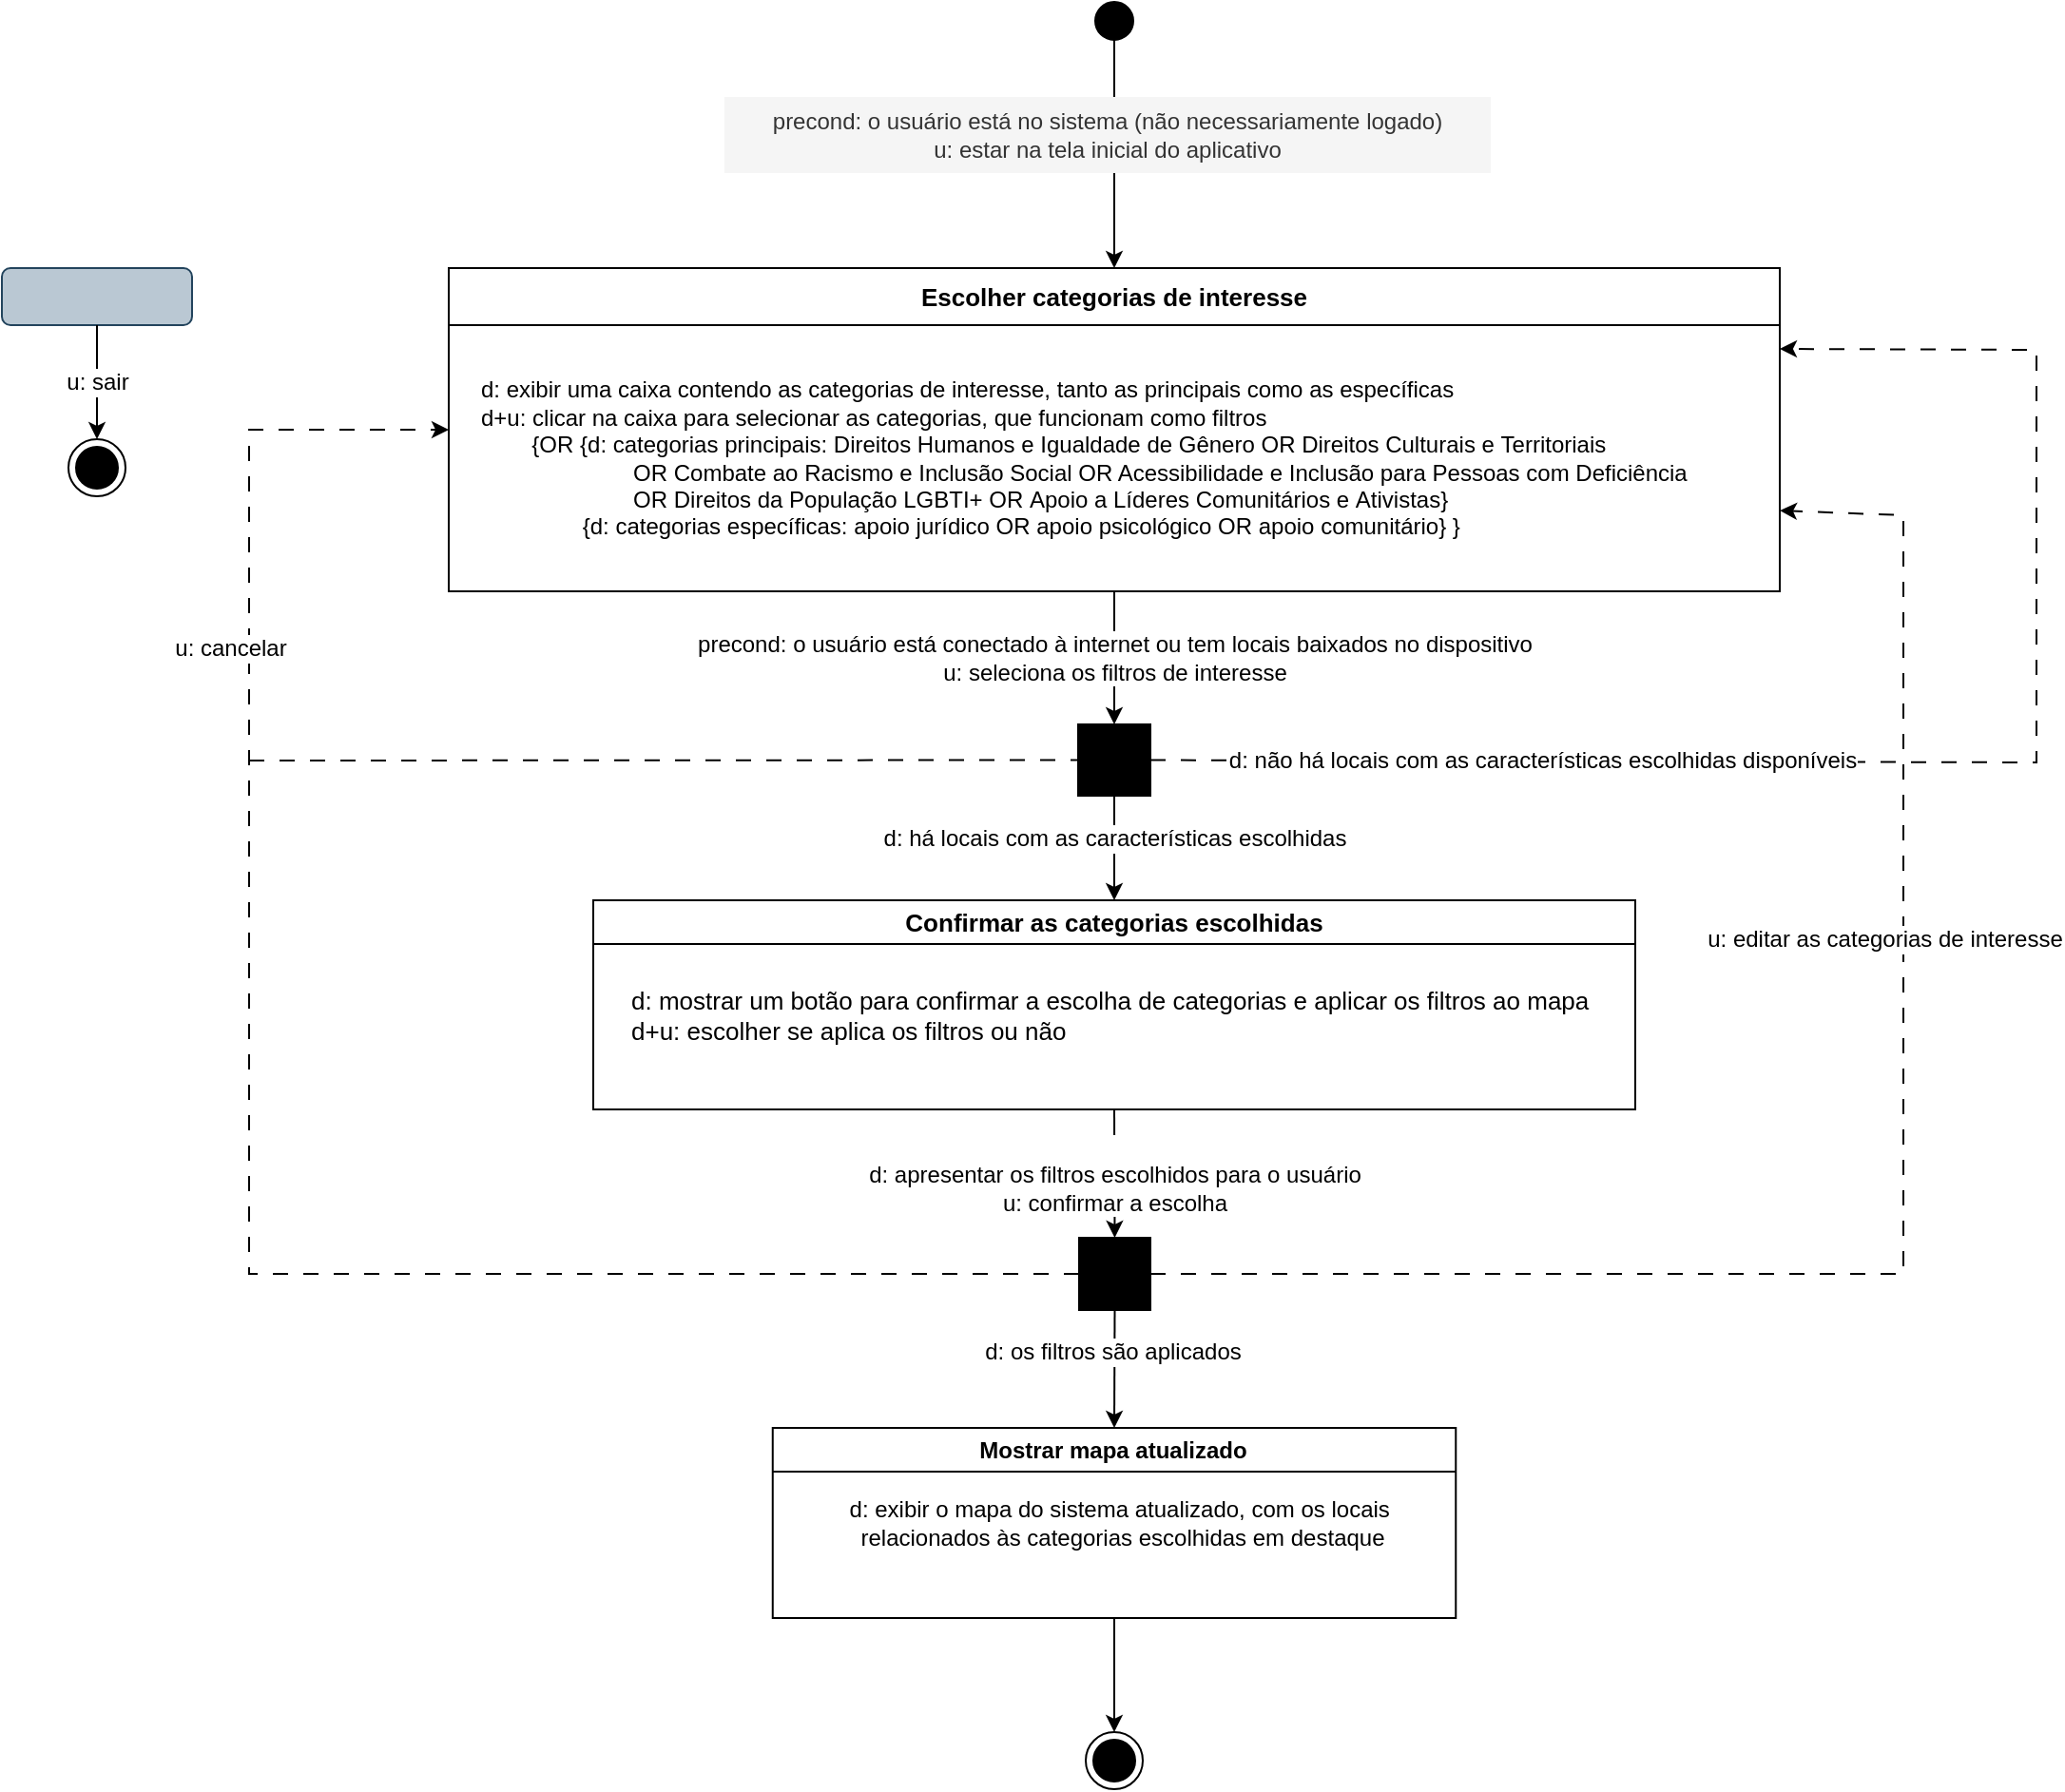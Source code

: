 <mxfile version="25.0.3">
  <diagram name="Página-1" id="4fPj8FKTWWKvgSlPfXeu">
    <mxGraphModel dx="880" dy="1603" grid="1" gridSize="10" guides="1" tooltips="1" connect="1" arrows="1" fold="1" page="1" pageScale="1" pageWidth="827" pageHeight="1169" math="0" shadow="0">
      <root>
        <mxCell id="0" />
        <mxCell id="1" parent="0" />
        <mxCell id="tzBEl5uezkZAkphJzdvv-1" value="&lt;span style=&quot;font-size: 13px;&quot;&gt;Confirmar as categorias escolhidas&lt;/span&gt;" style="swimlane;whiteSpace=wrap;html=1;" parent="1" vertex="1">
          <mxGeometry x="681" y="332.5" width="548" height="110" as="geometry" />
        </mxCell>
        <mxCell id="tzBEl5uezkZAkphJzdvv-2" value="&lt;div&gt;&lt;font style=&quot;font-size: 13px;&quot;&gt;d: mostrar um botão para confirmar a escolha de categorias e aplicar&lt;/font&gt;&lt;span style=&quot;font-size: 13px; background-color: initial;&quot;&gt;&amp;nbsp;os filtros ao mapa&lt;/span&gt;&lt;/div&gt;&lt;div&gt;&lt;span style=&quot;font-size: 13px; background-color: initial;&quot;&gt;d+u: escolher se aplica os filtros ou não&lt;/span&gt;&lt;/div&gt;" style="text;html=1;align=left;verticalAlign=middle;resizable=0;points=[];autosize=1;strokeColor=none;fillColor=none;rotation=0;" parent="tzBEl5uezkZAkphJzdvv-1" vertex="1">
          <mxGeometry x="18" y="40" width="530" height="40" as="geometry" />
        </mxCell>
        <mxCell id="tzBEl5uezkZAkphJzdvv-5" value="" style="ellipse;whiteSpace=wrap;html=1;aspect=fixed;fillColor=#000000;" parent="1" vertex="1">
          <mxGeometry x="945" y="-140" width="20" height="20" as="geometry" />
        </mxCell>
        <mxCell id="tzBEl5uezkZAkphJzdvv-84" value="" style="whiteSpace=wrap;html=1;fontStyle=1;startSize=23;fillColor=#000000;direction=south;" parent="1" vertex="1">
          <mxGeometry x="936.5" y="510" width="37.5" height="38" as="geometry" />
        </mxCell>
        <mxCell id="tzBEl5uezkZAkphJzdvv-92" value="" style="endArrow=classic;html=1;rounded=0;exitX=0.5;exitY=1;exitDx=0;exitDy=0;entryX=0;entryY=0.5;entryDx=0;entryDy=0;" parent="1" source="tzBEl5uezkZAkphJzdvv-1" target="tzBEl5uezkZAkphJzdvv-84" edge="1">
          <mxGeometry relative="1" as="geometry">
            <mxPoint x="423.995" y="600" as="sourcePoint" />
            <mxPoint x="330" y="540" as="targetPoint" />
          </mxGeometry>
        </mxCell>
        <mxCell id="tzBEl5uezkZAkphJzdvv-93" value="&lt;div&gt;&lt;br&gt;&lt;/div&gt;&lt;div&gt;&lt;div&gt;d: apresentar os filtros escolhidos para o usuário&lt;/div&gt;u: confirmar a escolha&lt;/div&gt;" style="edgeLabel;resizable=0;html=1;;align=center;verticalAlign=middle;fontSize=12;" parent="tzBEl5uezkZAkphJzdvv-92" connectable="0" vertex="1">
          <mxGeometry relative="1" as="geometry" />
        </mxCell>
        <mxCell id="tzBEl5uezkZAkphJzdvv-101" value="" style="ellipse;html=1;shape=endState;fillColor=#000000;strokeColor=#000000;" parent="1" vertex="1">
          <mxGeometry x="940" y="770" width="30" height="30" as="geometry" />
        </mxCell>
        <mxCell id="tzBEl5uezkZAkphJzdvv-104" value="" style="rounded=1;whiteSpace=wrap;html=1;fillColor=#bac8d3;strokeColor=#23445d;" parent="1" vertex="1">
          <mxGeometry x="370" width="100" height="30" as="geometry" />
        </mxCell>
        <mxCell id="tzBEl5uezkZAkphJzdvv-108" value="" style="endArrow=classic;html=1;rounded=0;exitX=0.5;exitY=1;exitDx=0;exitDy=0;entryX=0.5;entryY=0;entryDx=0;entryDy=0;" parent="1" source="tzBEl5uezkZAkphJzdvv-104" target="tzBEl5uezkZAkphJzdvv-110" edge="1">
          <mxGeometry relative="1" as="geometry">
            <mxPoint x="70" y="230" as="sourcePoint" />
            <mxPoint x="112" y="240" as="targetPoint" />
          </mxGeometry>
        </mxCell>
        <mxCell id="tzBEl5uezkZAkphJzdvv-109" value="u: sair" style="edgeLabel;resizable=0;html=1;;align=center;verticalAlign=middle;fontSize=12;" parent="tzBEl5uezkZAkphJzdvv-108" connectable="0" vertex="1">
          <mxGeometry relative="1" as="geometry" />
        </mxCell>
        <mxCell id="tzBEl5uezkZAkphJzdvv-110" value="" style="ellipse;html=1;shape=endState;fillColor=#000000;strokeColor=#000000;" parent="1" vertex="1">
          <mxGeometry x="405" y="90" width="30" height="30" as="geometry" />
        </mxCell>
        <mxCell id="tzBEl5uezkZAkphJzdvv-112" value="" style="endArrow=classic;html=1;rounded=0;exitX=0.5;exitY=1;exitDx=0;exitDy=0;" parent="1" source="tzBEl5uezkZAkphJzdvv-5" target="tzBEl5uezkZAkphJzdvv-114" edge="1">
          <mxGeometry relative="1" as="geometry">
            <mxPoint x="410" y="70" as="sourcePoint" />
            <mxPoint x="424" y="-10" as="targetPoint" />
          </mxGeometry>
        </mxCell>
        <mxCell id="tzBEl5uezkZAkphJzdvv-114" value="&lt;font style=&quot;font-size: 13px;&quot;&gt;Escolher categorias de interesse&lt;/font&gt;" style="swimlane;whiteSpace=wrap;html=1;startSize=30;" parent="1" vertex="1">
          <mxGeometry x="605" width="700" height="170" as="geometry" />
        </mxCell>
        <mxCell id="tzBEl5uezkZAkphJzdvv-119" value="d: exibir uma caixa contendo as categorias de interesse, tanto as principais como as específicas&lt;div&gt;d+u: clicar na caixa para selecionar as categorias, que funcionam como filtros&amp;nbsp;&lt;/div&gt;&lt;div&gt;&lt;span style=&quot;background-color: initial;&quot;&gt;&lt;span style=&quot;white-space: pre;&quot;&gt;&#x9;&lt;/span&gt;{OR {d: categorias principais:&amp;nbsp;&lt;/span&gt;&lt;span style=&quot;background-color: initial;&quot;&gt;Direitos Humanos e&amp;nbsp;&lt;/span&gt;&lt;span style=&quot;background-color: initial;&quot;&gt;Igualdade de&amp;nbsp;&lt;/span&gt;&lt;span style=&quot;background-color: initial;&quot;&gt;Gênero OR&amp;nbsp;&lt;/span&gt;&lt;span style=&quot;background-color: initial;&quot;&gt;Direitos Culturais e&amp;nbsp;&lt;/span&gt;&lt;span style=&quot;background-color: initial;&quot;&gt;Territoriais&amp;nbsp;&lt;/span&gt;&lt;/div&gt;&lt;div&gt;&lt;span style=&quot;background-color: initial;&quot;&gt;&lt;span style=&quot;white-space: pre;&quot;&gt;&#x9;&lt;/span&gt;&lt;span style=&quot;white-space: pre;&quot;&gt;&#x9;&lt;span style=&quot;white-space: pre;&quot;&gt;&#x9;&lt;/span&gt;&lt;/span&gt;OR&amp;nbsp;&lt;/span&gt;&lt;span style=&quot;background-color: initial;&quot;&gt;Combate ao&amp;nbsp;&lt;/span&gt;&lt;span style=&quot;background-color: initial;&quot;&gt;Racismo e I&lt;/span&gt;&lt;span style=&quot;background-color: initial;&quot;&gt;nclusão Social&amp;nbsp;&lt;/span&gt;&lt;span style=&quot;background-color: initial;&quot;&gt;OR Acessibilidade e&amp;nbsp;&lt;/span&gt;&lt;span style=&quot;background-color: initial;&quot;&gt;Inclusão para&amp;nbsp;&lt;/span&gt;&lt;span style=&quot;background-color: initial;&quot;&gt;Pessoas com&amp;nbsp;&lt;/span&gt;&lt;span style=&quot;background-color: initial;&quot;&gt;Deficiência&amp;nbsp;&lt;/span&gt;&lt;/div&gt;&lt;div&gt;&lt;span style=&quot;background-color: initial;&quot;&gt;&lt;span style=&quot;white-space: pre;&quot;&gt;&#x9;&lt;/span&gt;&lt;span style=&quot;white-space: pre;&quot;&gt;&#x9;&lt;/span&gt;&lt;span style=&quot;white-space: pre;&quot;&gt;&#x9;&lt;/span&gt;OR&amp;nbsp;&lt;/span&gt;&lt;span style=&quot;background-color: initial;&quot;&gt;Direitos da População&amp;nbsp;&lt;/span&gt;&lt;span style=&quot;background-color: initial;&quot;&gt;LGBTI+ OR&amp;nbsp;&lt;/span&gt;&lt;span style=&quot;background-color: initial;&quot;&gt;Apoio a Líderes&amp;nbsp;&lt;/span&gt;&lt;span style=&quot;background-color: initial;&quot;&gt;Comunitários e&amp;nbsp;&lt;/span&gt;&lt;span style=&quot;background-color: initial;&quot;&gt;Ativistas}&lt;/span&gt;&lt;/div&gt;&lt;div&gt;&lt;span style=&quot;white-space: pre;&quot;&gt;&#x9;&lt;/span&gt;&lt;span style=&quot;white-space: pre;&quot;&gt;&#x9;&lt;/span&gt;{d: categorias específicas: apoio jurídico OR apoio psicológico OR apoio comunitário} }&lt;/div&gt;" style="text;html=1;align=left;verticalAlign=middle;resizable=0;points=[];autosize=1;strokeColor=none;fillColor=none;" parent="tzBEl5uezkZAkphJzdvv-114" vertex="1">
          <mxGeometry x="15" y="50" width="660" height="100" as="geometry" />
        </mxCell>
        <mxCell id="tzBEl5uezkZAkphJzdvv-117" value="&lt;div style=&quot;&quot;&gt;precond: o usuário está no sistema (não necessariamente logado)&lt;/div&gt;&lt;div style=&quot;&quot;&gt;&lt;span style=&quot;background-color: initial;&quot;&gt;u: estar na tela inicial do aplicativo&lt;/span&gt;&lt;/div&gt;" style="text;html=1;align=center;verticalAlign=middle;whiteSpace=wrap;rounded=0;fillColor=#f5f5f5;fontColor=#333333;strokeColor=none;" parent="1" vertex="1">
          <mxGeometry x="750" y="-90" width="403" height="40" as="geometry" />
        </mxCell>
        <mxCell id="tzBEl5uezkZAkphJzdvv-124" value="" style="whiteSpace=wrap;html=1;fontStyle=1;startSize=23;fillColor=#000000;" parent="1" vertex="1">
          <mxGeometry x="936" y="240" width="38" height="37.5" as="geometry" />
        </mxCell>
        <mxCell id="tzBEl5uezkZAkphJzdvv-125" value="" style="edgeStyle=orthogonalEdgeStyle;rounded=0;orthogonalLoop=1;jettySize=auto;html=1;entryX=0.5;entryY=0;entryDx=0;entryDy=0;exitX=0.5;exitY=1;exitDx=0;exitDy=0;" parent="1" source="tzBEl5uezkZAkphJzdvv-124" target="tzBEl5uezkZAkphJzdvv-1" edge="1">
          <mxGeometry relative="1" as="geometry">
            <mxPoint x="461" y="168" as="sourcePoint" />
            <mxPoint x="460" y="220" as="targetPoint" />
          </mxGeometry>
        </mxCell>
        <mxCell id="VcEPl0-1U5pJkgtZ5y57-3" value="" style="endArrow=classic;html=1;rounded=0;exitX=0.5;exitY=1;exitDx=0;exitDy=0;entryX=0.5;entryY=0;entryDx=0;entryDy=0;" parent="1" source="tzBEl5uezkZAkphJzdvv-114" target="tzBEl5uezkZAkphJzdvv-124" edge="1">
          <mxGeometry relative="1" as="geometry">
            <mxPoint x="950" y="200" as="sourcePoint" />
            <mxPoint x="1050" y="200" as="targetPoint" />
          </mxGeometry>
        </mxCell>
        <mxCell id="VcEPl0-1U5pJkgtZ5y57-4" value="&lt;div&gt;precond: o usuário está conectado à internet ou tem locais baixados no dispositivo&lt;/div&gt;u: seleciona os filtros de interesse" style="edgeLabel;resizable=0;html=1;;align=center;verticalAlign=middle;fontSize=12;" parent="VcEPl0-1U5pJkgtZ5y57-3" connectable="0" vertex="1">
          <mxGeometry relative="1" as="geometry" />
        </mxCell>
        <mxCell id="VcEPl0-1U5pJkgtZ5y57-8" value="" style="endArrow=classic;html=1;rounded=0;exitX=1;exitY=0.5;exitDx=0;exitDy=0;entryX=0.5;entryY=0;entryDx=0;entryDy=0;" parent="1" source="tzBEl5uezkZAkphJzdvv-84" target="VcEPl0-1U5pJkgtZ5y57-11" edge="1">
          <mxGeometry relative="1" as="geometry">
            <mxPoint x="930" y="640" as="sourcePoint" />
            <mxPoint x="952" y="600" as="targetPoint" />
          </mxGeometry>
        </mxCell>
        <mxCell id="VcEPl0-1U5pJkgtZ5y57-9" value="d: os filtros são aplicados" style="edgeLabel;resizable=0;html=1;;align=center;verticalAlign=middle;fontSize=12;" parent="VcEPl0-1U5pJkgtZ5y57-8" connectable="0" vertex="1">
          <mxGeometry relative="1" as="geometry">
            <mxPoint x="-1" y="-9" as="offset" />
          </mxGeometry>
        </mxCell>
        <mxCell id="VcEPl0-1U5pJkgtZ5y57-11" value="Mostrar mapa atualizado" style="swimlane;whiteSpace=wrap;html=1;" parent="1" vertex="1">
          <mxGeometry x="775.38" y="610" width="359.25" height="100" as="geometry" />
        </mxCell>
        <mxCell id="VcEPl0-1U5pJkgtZ5y57-12" value="d: exibir o mapa do sistema atualizado, com os locais&amp;nbsp;&lt;div&gt;relacionados à&lt;span style=&quot;background-color: initial;&quot;&gt;s categorias escolhidas em destaque&lt;/span&gt;&lt;/div&gt;" style="text;html=1;align=center;verticalAlign=middle;resizable=0;points=[];autosize=1;strokeColor=none;fillColor=none;" parent="VcEPl0-1U5pJkgtZ5y57-11" vertex="1">
          <mxGeometry x="28.13" y="30" width="310" height="40" as="geometry" />
        </mxCell>
        <mxCell id="VcEPl0-1U5pJkgtZ5y57-13" value="" style="endArrow=classic;html=1;rounded=0;exitX=0.5;exitY=1;exitDx=0;exitDy=0;entryX=0.5;entryY=0;entryDx=0;entryDy=0;" parent="1" source="VcEPl0-1U5pJkgtZ5y57-11" target="tzBEl5uezkZAkphJzdvv-101" edge="1">
          <mxGeometry width="50" height="50" relative="1" as="geometry">
            <mxPoint x="1090" y="670" as="sourcePoint" />
            <mxPoint x="1140" y="620" as="targetPoint" />
          </mxGeometry>
        </mxCell>
        <mxCell id="VcEPl0-1U5pJkgtZ5y57-14" value="" style="endArrow=classic;html=1;rounded=0;entryX=1;entryY=0.75;entryDx=0;entryDy=0;dashed=1;dashPattern=8 8;exitX=0.5;exitY=0;exitDx=0;exitDy=0;" parent="1" source="tzBEl5uezkZAkphJzdvv-84" target="tzBEl5uezkZAkphJzdvv-114" edge="1">
          <mxGeometry relative="1" as="geometry">
            <mxPoint x="1131.12" y="670" as="sourcePoint" />
            <mxPoint x="1330" y="80" as="targetPoint" />
            <Array as="points">
              <mxPoint x="1370" y="529" />
              <mxPoint x="1370" y="130" />
            </Array>
          </mxGeometry>
        </mxCell>
        <mxCell id="VcEPl0-1U5pJkgtZ5y57-15" value="u: editar as categorias de interesse" style="edgeLabel;resizable=0;html=1;;align=center;verticalAlign=middle;fontSize=12;" parent="VcEPl0-1U5pJkgtZ5y57-14" connectable="0" vertex="1">
          <mxGeometry relative="1" as="geometry">
            <mxPoint x="-10" y="-142" as="offset" />
          </mxGeometry>
        </mxCell>
        <mxCell id="VcEPl0-1U5pJkgtZ5y57-22" value="" style="endArrow=classic;html=1;rounded=0;entryX=0;entryY=0.5;entryDx=0;entryDy=0;dashed=1;dashPattern=8 8;exitX=0.5;exitY=1;exitDx=0;exitDy=0;" parent="1" source="tzBEl5uezkZAkphJzdvv-84" target="tzBEl5uezkZAkphJzdvv-114" edge="1">
          <mxGeometry relative="1" as="geometry">
            <mxPoint x="896.0" y="484" as="sourcePoint" />
            <mxPoint x="565.0" y="40" as="targetPoint" />
            <Array as="points">
              <mxPoint x="500" y="529" />
              <mxPoint x="500" y="85" />
            </Array>
          </mxGeometry>
        </mxCell>
        <mxCell id="VcEPl0-1U5pJkgtZ5y57-23" value="u: cancelar" style="edgeLabel;resizable=0;html=1;;align=center;verticalAlign=middle;fontSize=12;" parent="VcEPl0-1U5pJkgtZ5y57-22" connectable="0" vertex="1">
          <mxGeometry relative="1" as="geometry">
            <mxPoint x="-10" y="-273" as="offset" />
          </mxGeometry>
        </mxCell>
        <mxCell id="VcEPl0-1U5pJkgtZ5y57-24" value="" style="endArrow=none;html=1;rounded=0;entryX=0;entryY=0.5;entryDx=0;entryDy=0;dashed=1;dashPattern=8 8;" parent="1" target="tzBEl5uezkZAkphJzdvv-124" edge="1">
          <mxGeometry width="50" height="50" relative="1" as="geometry">
            <mxPoint x="500" y="259" as="sourcePoint" />
            <mxPoint x="560" y="210" as="targetPoint" />
          </mxGeometry>
        </mxCell>
        <mxCell id="VcEPl0-1U5pJkgtZ5y57-26" value="" style="endArrow=classic;html=1;rounded=0;exitX=1;exitY=0.5;exitDx=0;exitDy=0;entryX=1;entryY=0.25;entryDx=0;entryDy=0;dashed=1;dashPattern=8 8;" parent="1" source="tzBEl5uezkZAkphJzdvv-124" target="tzBEl5uezkZAkphJzdvv-114" edge="1">
          <mxGeometry relative="1" as="geometry">
            <mxPoint x="1000" y="268.75" as="sourcePoint" />
            <mxPoint x="1310" y="50" as="targetPoint" />
            <Array as="points">
              <mxPoint x="1440" y="260" />
              <mxPoint x="1440" y="43" />
            </Array>
          </mxGeometry>
        </mxCell>
        <mxCell id="VcEPl0-1U5pJkgtZ5y57-27" value="d: não há locais com as características escolhidas disponíveis" style="edgeLabel;resizable=0;html=1;;align=center;verticalAlign=middle;fontSize=12;" parent="VcEPl0-1U5pJkgtZ5y57-26" connectable="0" vertex="1">
          <mxGeometry relative="1" as="geometry">
            <mxPoint x="-203" y="-1" as="offset" />
          </mxGeometry>
        </mxCell>
        <mxCell id="QaNkVYRo3qzMu6QbOPct-1" value="d: há locais com as características escolhidas" style="edgeLabel;resizable=0;html=1;;align=center;verticalAlign=middle;fontSize=12;" connectable="0" vertex="1" parent="1">
          <mxGeometry x="955.249" y="299.997" as="geometry" />
        </mxCell>
      </root>
    </mxGraphModel>
  </diagram>
</mxfile>
